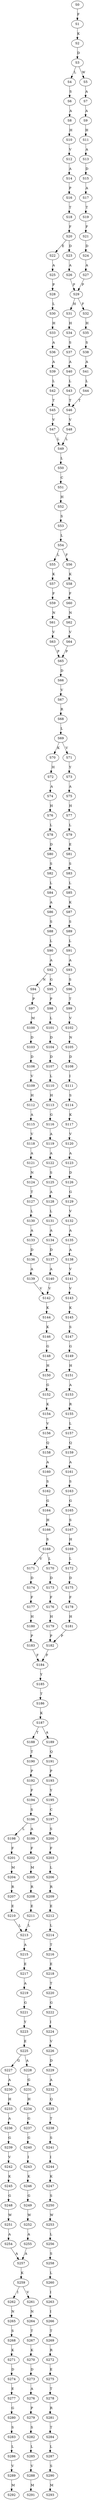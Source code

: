 strict digraph  {
	S0 -> S1 [ label = F ];
	S1 -> S2 [ label = K ];
	S2 -> S3 [ label = D ];
	S3 -> S4 [ label = L ];
	S3 -> S5 [ label = W ];
	S4 -> S6 [ label = S ];
	S5 -> S7 [ label = A ];
	S6 -> S8 [ label = A ];
	S7 -> S9 [ label = A ];
	S8 -> S10 [ label = H ];
	S9 -> S11 [ label = H ];
	S10 -> S12 [ label = V ];
	S11 -> S13 [ label = A ];
	S12 -> S14 [ label = A ];
	S13 -> S15 [ label = D ];
	S14 -> S16 [ label = P ];
	S15 -> S17 [ label = A ];
	S16 -> S18 [ label = T ];
	S17 -> S19 [ label = T ];
	S18 -> S20 [ label = F ];
	S19 -> S21 [ label = F ];
	S20 -> S22 [ label = E ];
	S20 -> S23 [ label = D ];
	S21 -> S24 [ label = D ];
	S22 -> S25 [ label = A ];
	S23 -> S26 [ label = A ];
	S24 -> S27 [ label = A ];
	S25 -> S28 [ label = P ];
	S26 -> S29 [ label = P ];
	S27 -> S29 [ label = P ];
	S28 -> S30 [ label = L ];
	S29 -> S31 [ label = H ];
	S29 -> S32 [ label = F ];
	S30 -> S33 [ label = H ];
	S31 -> S34 [ label = H ];
	S32 -> S35 [ label = H ];
	S33 -> S36 [ label = A ];
	S34 -> S37 [ label = S ];
	S35 -> S38 [ label = S ];
	S36 -> S39 [ label = A ];
	S37 -> S40 [ label = A ];
	S38 -> S41 [ label = A ];
	S39 -> S42 [ label = L ];
	S40 -> S43 [ label = L ];
	S41 -> S44 [ label = L ];
	S42 -> S45 [ label = T ];
	S43 -> S46 [ label = T ];
	S44 -> S46 [ label = T ];
	S45 -> S47 [ label = V ];
	S46 -> S48 [ label = V ];
	S47 -> S49 [ label = L ];
	S48 -> S49 [ label = L ];
	S49 -> S50 [ label = L ];
	S50 -> S51 [ label = C ];
	S51 -> S52 [ label = H ];
	S52 -> S53 [ label = S ];
	S53 -> S54 [ label = L ];
	S54 -> S55 [ label = L ];
	S54 -> S56 [ label = F ];
	S55 -> S57 [ label = K ];
	S56 -> S58 [ label = K ];
	S57 -> S59 [ label = F ];
	S58 -> S60 [ label = F ];
	S59 -> S61 [ label = N ];
	S60 -> S62 [ label = N ];
	S61 -> S63 [ label = V ];
	S62 -> S64 [ label = V ];
	S63 -> S65 [ label = P ];
	S64 -> S65 [ label = P ];
	S65 -> S66 [ label = D ];
	S66 -> S67 [ label = V ];
	S67 -> S68 [ label = R ];
	S68 -> S69 [ label = L ];
	S69 -> S70 [ label = K ];
	S69 -> S71 [ label = V ];
	S70 -> S72 [ label = H ];
	S71 -> S73 [ label = Y ];
	S72 -> S74 [ label = A ];
	S73 -> S75 [ label = A ];
	S74 -> S76 [ label = H ];
	S75 -> S77 [ label = H ];
	S76 -> S78 [ label = L ];
	S77 -> S79 [ label = L ];
	S78 -> S80 [ label = D ];
	S79 -> S81 [ label = E ];
	S80 -> S82 [ label = S ];
	S81 -> S83 [ label = S ];
	S82 -> S84 [ label = L ];
	S83 -> S85 [ label = L ];
	S84 -> S86 [ label = A ];
	S85 -> S87 [ label = K ];
	S86 -> S88 [ label = S ];
	S87 -> S89 [ label = S ];
	S88 -> S90 [ label = L ];
	S89 -> S91 [ label = L ];
	S90 -> S92 [ label = A ];
	S91 -> S93 [ label = A ];
	S92 -> S94 [ label = N ];
	S92 -> S95 [ label = G ];
	S93 -> S96 [ label = S ];
	S94 -> S97 [ label = P ];
	S95 -> S98 [ label = P ];
	S96 -> S99 [ label = T ];
	S97 -> S100 [ label = M ];
	S98 -> S101 [ label = L ];
	S99 -> S102 [ label = V ];
	S100 -> S103 [ label = D ];
	S101 -> S104 [ label = D ];
	S102 -> S105 [ label = N ];
	S103 -> S106 [ label = D ];
	S104 -> S107 [ label = D ];
	S105 -> S108 [ label = D ];
	S106 -> S109 [ label = V ];
	S107 -> S110 [ label = L ];
	S108 -> S111 [ label = I ];
	S109 -> S112 [ label = H ];
	S110 -> S113 [ label = H ];
	S111 -> S114 [ label = S ];
	S112 -> S115 [ label = A ];
	S113 -> S116 [ label = G ];
	S114 -> S117 [ label = K ];
	S115 -> S118 [ label = V ];
	S116 -> S119 [ label = A ];
	S117 -> S120 [ label = V ];
	S118 -> S121 [ label = A ];
	S119 -> S122 [ label = A ];
	S120 -> S123 [ label = A ];
	S121 -> S124 [ label = N ];
	S122 -> S125 [ label = S ];
	S123 -> S126 [ label = D ];
	S124 -> S127 [ label = T ];
	S125 -> S128 [ label = A ];
	S126 -> S129 [ label = G ];
	S127 -> S130 [ label = L ];
	S128 -> S131 [ label = L ];
	S129 -> S132 [ label = V ];
	S130 -> S133 [ label = A ];
	S131 -> S134 [ label = A ];
	S132 -> S135 [ label = A ];
	S133 -> S136 [ label = D ];
	S134 -> S137 [ label = D ];
	S135 -> S138 [ label = A ];
	S136 -> S139 [ label = A ];
	S137 -> S140 [ label = A ];
	S138 -> S141 [ label = V ];
	S139 -> S142 [ label = V ];
	S140 -> S142 [ label = V ];
	S141 -> S143 [ label = V ];
	S142 -> S144 [ label = K ];
	S143 -> S145 [ label = K ];
	S144 -> S146 [ label = K ];
	S145 -> S147 [ label = S ];
	S146 -> S148 [ label = G ];
	S147 -> S149 [ label = G ];
	S148 -> S150 [ label = H ];
	S149 -> S151 [ label = H ];
	S150 -> S152 [ label = G ];
	S151 -> S153 [ label = A ];
	S152 -> S154 [ label = K ];
	S153 -> S155 [ label = R ];
	S154 -> S156 [ label = V ];
	S155 -> S157 [ label = L ];
	S156 -> S158 [ label = Q ];
	S157 -> S159 [ label = Q ];
	S158 -> S160 [ label = A ];
	S159 -> S161 [ label = A ];
	S160 -> S162 [ label = S ];
	S161 -> S163 [ label = S ];
	S162 -> S164 [ label = G ];
	S163 -> S165 [ label = G ];
	S164 -> S166 [ label = H ];
	S165 -> S167 [ label = S ];
	S166 -> S168 [ label = S ];
	S167 -> S169 [ label = H ];
	S168 -> S170 [ label = L ];
	S168 -> S171 [ label = V ];
	S169 -> S172 [ label = L ];
	S170 -> S173 [ label = D ];
	S171 -> S174 [ label = D ];
	S172 -> S175 [ label = D ];
	S173 -> S176 [ label = F ];
	S174 -> S177 [ label = F ];
	S175 -> S178 [ label = F ];
	S176 -> S179 [ label = H ];
	S177 -> S180 [ label = H ];
	S178 -> S181 [ label = H ];
	S179 -> S182 [ label = P ];
	S180 -> S183 [ label = P ];
	S181 -> S182 [ label = P ];
	S182 -> S184 [ label = F ];
	S183 -> S184 [ label = F ];
	S184 -> S185 [ label = Y ];
	S185 -> S186 [ label = T ];
	S186 -> S187 [ label = K ];
	S187 -> S188 [ label = T ];
	S187 -> S189 [ label = A ];
	S188 -> S190 [ label = T ];
	S189 -> S191 [ label = Q ];
	S190 -> S192 [ label = P ];
	S191 -> S193 [ label = P ];
	S192 -> S194 [ label = F ];
	S193 -> S195 [ label = Y ];
	S194 -> S196 [ label = S ];
	S195 -> S197 [ label = C ];
	S196 -> S198 [ label = L ];
	S196 -> S199 [ label = A ];
	S197 -> S200 [ label = S ];
	S198 -> S201 [ label = F ];
	S199 -> S202 [ label = F ];
	S200 -> S203 [ label = F ];
	S201 -> S204 [ label = M ];
	S202 -> S205 [ label = M ];
	S203 -> S206 [ label = L ];
	S204 -> S207 [ label = R ];
	S205 -> S208 [ label = R ];
	S206 -> S209 [ label = R ];
	S207 -> S210 [ label = E ];
	S208 -> S211 [ label = E ];
	S209 -> S212 [ label = E ];
	S210 -> S213 [ label = L ];
	S211 -> S213 [ label = L ];
	S212 -> S214 [ label = L ];
	S213 -> S215 [ label = A ];
	S214 -> S216 [ label = T ];
	S215 -> S217 [ label = E ];
	S216 -> S218 [ label = E ];
	S217 -> S219 [ label = A ];
	S218 -> S220 [ label = T ];
	S219 -> S221 [ label = G ];
	S220 -> S222 [ label = G ];
	S221 -> S223 [ label = Y ];
	S222 -> S224 [ label = I ];
	S223 -> S225 [ label = E ];
	S224 -> S226 [ label = V ];
	S225 -> S227 [ label = G ];
	S225 -> S228 [ label = A ];
	S226 -> S229 [ label = D ];
	S227 -> S230 [ label = A ];
	S228 -> S231 [ label = G ];
	S229 -> S232 [ label = A ];
	S230 -> S233 [ label = H ];
	S231 -> S234 [ label = H ];
	S232 -> S235 [ label = Q ];
	S233 -> S236 [ label = A ];
	S234 -> S237 [ label = G ];
	S235 -> S238 [ label = T ];
	S236 -> S239 [ label = G ];
	S237 -> S240 [ label = G ];
	S238 -> S241 [ label = S ];
	S239 -> S242 [ label = V ];
	S240 -> S243 [ label = I ];
	S241 -> S244 [ label = I ];
	S242 -> S245 [ label = K ];
	S243 -> S246 [ label = K ];
	S244 -> S247 [ label = K ];
	S245 -> S248 [ label = G ];
	S246 -> S249 [ label = G ];
	S247 -> S250 [ label = S ];
	S248 -> S251 [ label = W ];
	S249 -> S252 [ label = W ];
	S250 -> S253 [ label = W ];
	S251 -> S254 [ label = A ];
	S252 -> S255 [ label = A ];
	S253 -> S256 [ label = L ];
	S254 -> S257 [ label = A ];
	S255 -> S257 [ label = A ];
	S256 -> S258 [ label = S ];
	S257 -> S259 [ label = K ];
	S258 -> S260 [ label = L ];
	S259 -> S261 [ label = V ];
	S259 -> S262 [ label = I ];
	S260 -> S263 [ label = I ];
	S261 -> S264 [ label = N ];
	S262 -> S265 [ label = N ];
	S263 -> S266 [ label = I ];
	S264 -> S267 [ label = T ];
	S265 -> S268 [ label = S ];
	S266 -> S269 [ label = T ];
	S267 -> S270 [ label = K ];
	S268 -> S271 [ label = K ];
	S269 -> S272 [ label = R ];
	S270 -> S273 [ label = D ];
	S271 -> S274 [ label = D ];
	S272 -> S275 [ label = E ];
	S273 -> S276 [ label = A ];
	S274 -> S277 [ label = E ];
	S275 -> S278 [ label = T ];
	S276 -> S279 [ label = P ];
	S277 -> S280 [ label = G ];
	S278 -> S281 [ label = R ];
	S279 -> S282 [ label = S ];
	S280 -> S283 [ label = S ];
	S281 -> S284 [ label = T ];
	S282 -> S285 [ label = L ];
	S283 -> S286 [ label = L ];
	S284 -> S287 [ label = L ];
	S285 -> S288 [ label = V ];
	S286 -> S289 [ label = V ];
	S287 -> S290 [ label = S ];
	S288 -> S291 [ label = M ];
	S289 -> S292 [ label = M ];
	S290 -> S293 [ label = M ];
}
